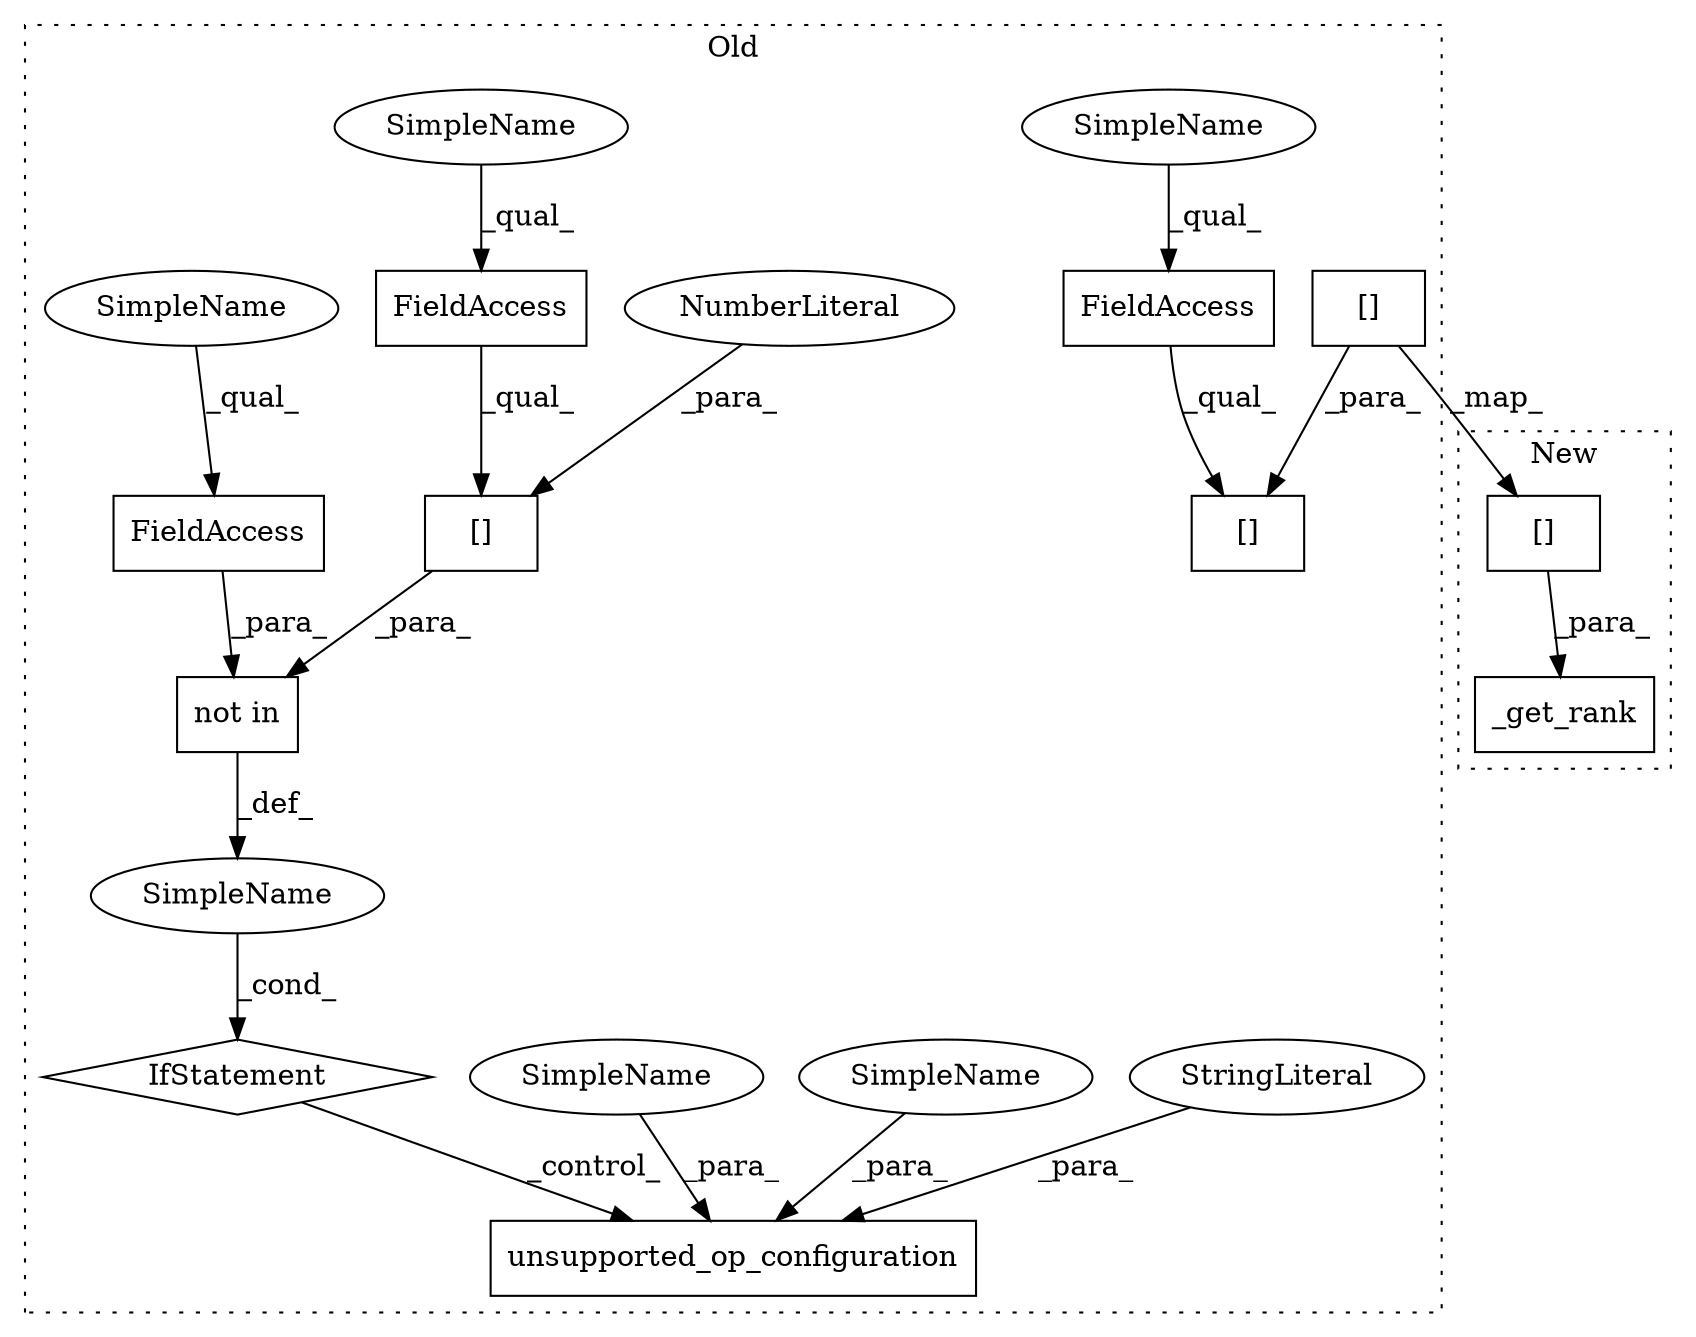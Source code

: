 digraph G {
subgraph cluster0 {
1 [label="not in" a="108" s="10171" l="38" shape="box"];
3 [label="[]" a="2" s="10171,10184" l="12,1" shape="box"];
4 [label="NumberLiteral" a="34" s="10183" l="1" shape="ellipse"];
5 [label="FieldAccess" a="22" s="10193" l="16" shape="box"];
6 [label="FieldAccess" a="22" s="10171" l="11" shape="box"];
7 [label="IfStatement" a="25" s="10163,10209" l="8,2" shape="diamond"];
8 [label="FieldAccess" a="22" s="10324" l="16" shape="box"];
9 [label="[]" a="2" s="10324,10355" l="17,1" shape="box"];
11 [label="[]" a="2" s="10341,10354" l="12,1" shape="box"];
12 [label="unsupported_op_configuration" a="32" s="10230,10302" l="29,1" shape="box"];
13 [label="SimpleName" a="42" s="" l="" shape="ellipse"];
14 [label="StringLiteral" a="45" s="10278" l="24" shape="ellipse"];
15 [label="SimpleName" a="42" s="10267" l="4" shape="ellipse"];
16 [label="SimpleName" a="42" s="10171" l="4" shape="ellipse"];
17 [label="SimpleName" a="42" s="10324" l="5" shape="ellipse"];
18 [label="SimpleName" a="42" s="10272" l="5" shape="ellipse"];
19 [label="SimpleName" a="42" s="10193" l="5" shape="ellipse"];
label = "Old";
style="dotted";
}
subgraph cluster1 {
2 [label="_get_rank" a="32" s="10026,10050" l="10,1" shape="box"];
10 [label="[]" a="2" s="10036,10049" l="12,1" shape="box"];
label = "New";
style="dotted";
}
1 -> 13 [label="_def_"];
3 -> 1 [label="_para_"];
4 -> 3 [label="_para_"];
5 -> 1 [label="_para_"];
6 -> 3 [label="_qual_"];
7 -> 12 [label="_control_"];
8 -> 9 [label="_qual_"];
10 -> 2 [label="_para_"];
11 -> 9 [label="_para_"];
11 -> 10 [label="_map_"];
13 -> 7 [label="_cond_"];
14 -> 12 [label="_para_"];
15 -> 12 [label="_para_"];
16 -> 6 [label="_qual_"];
17 -> 8 [label="_qual_"];
18 -> 12 [label="_para_"];
19 -> 5 [label="_qual_"];
}
